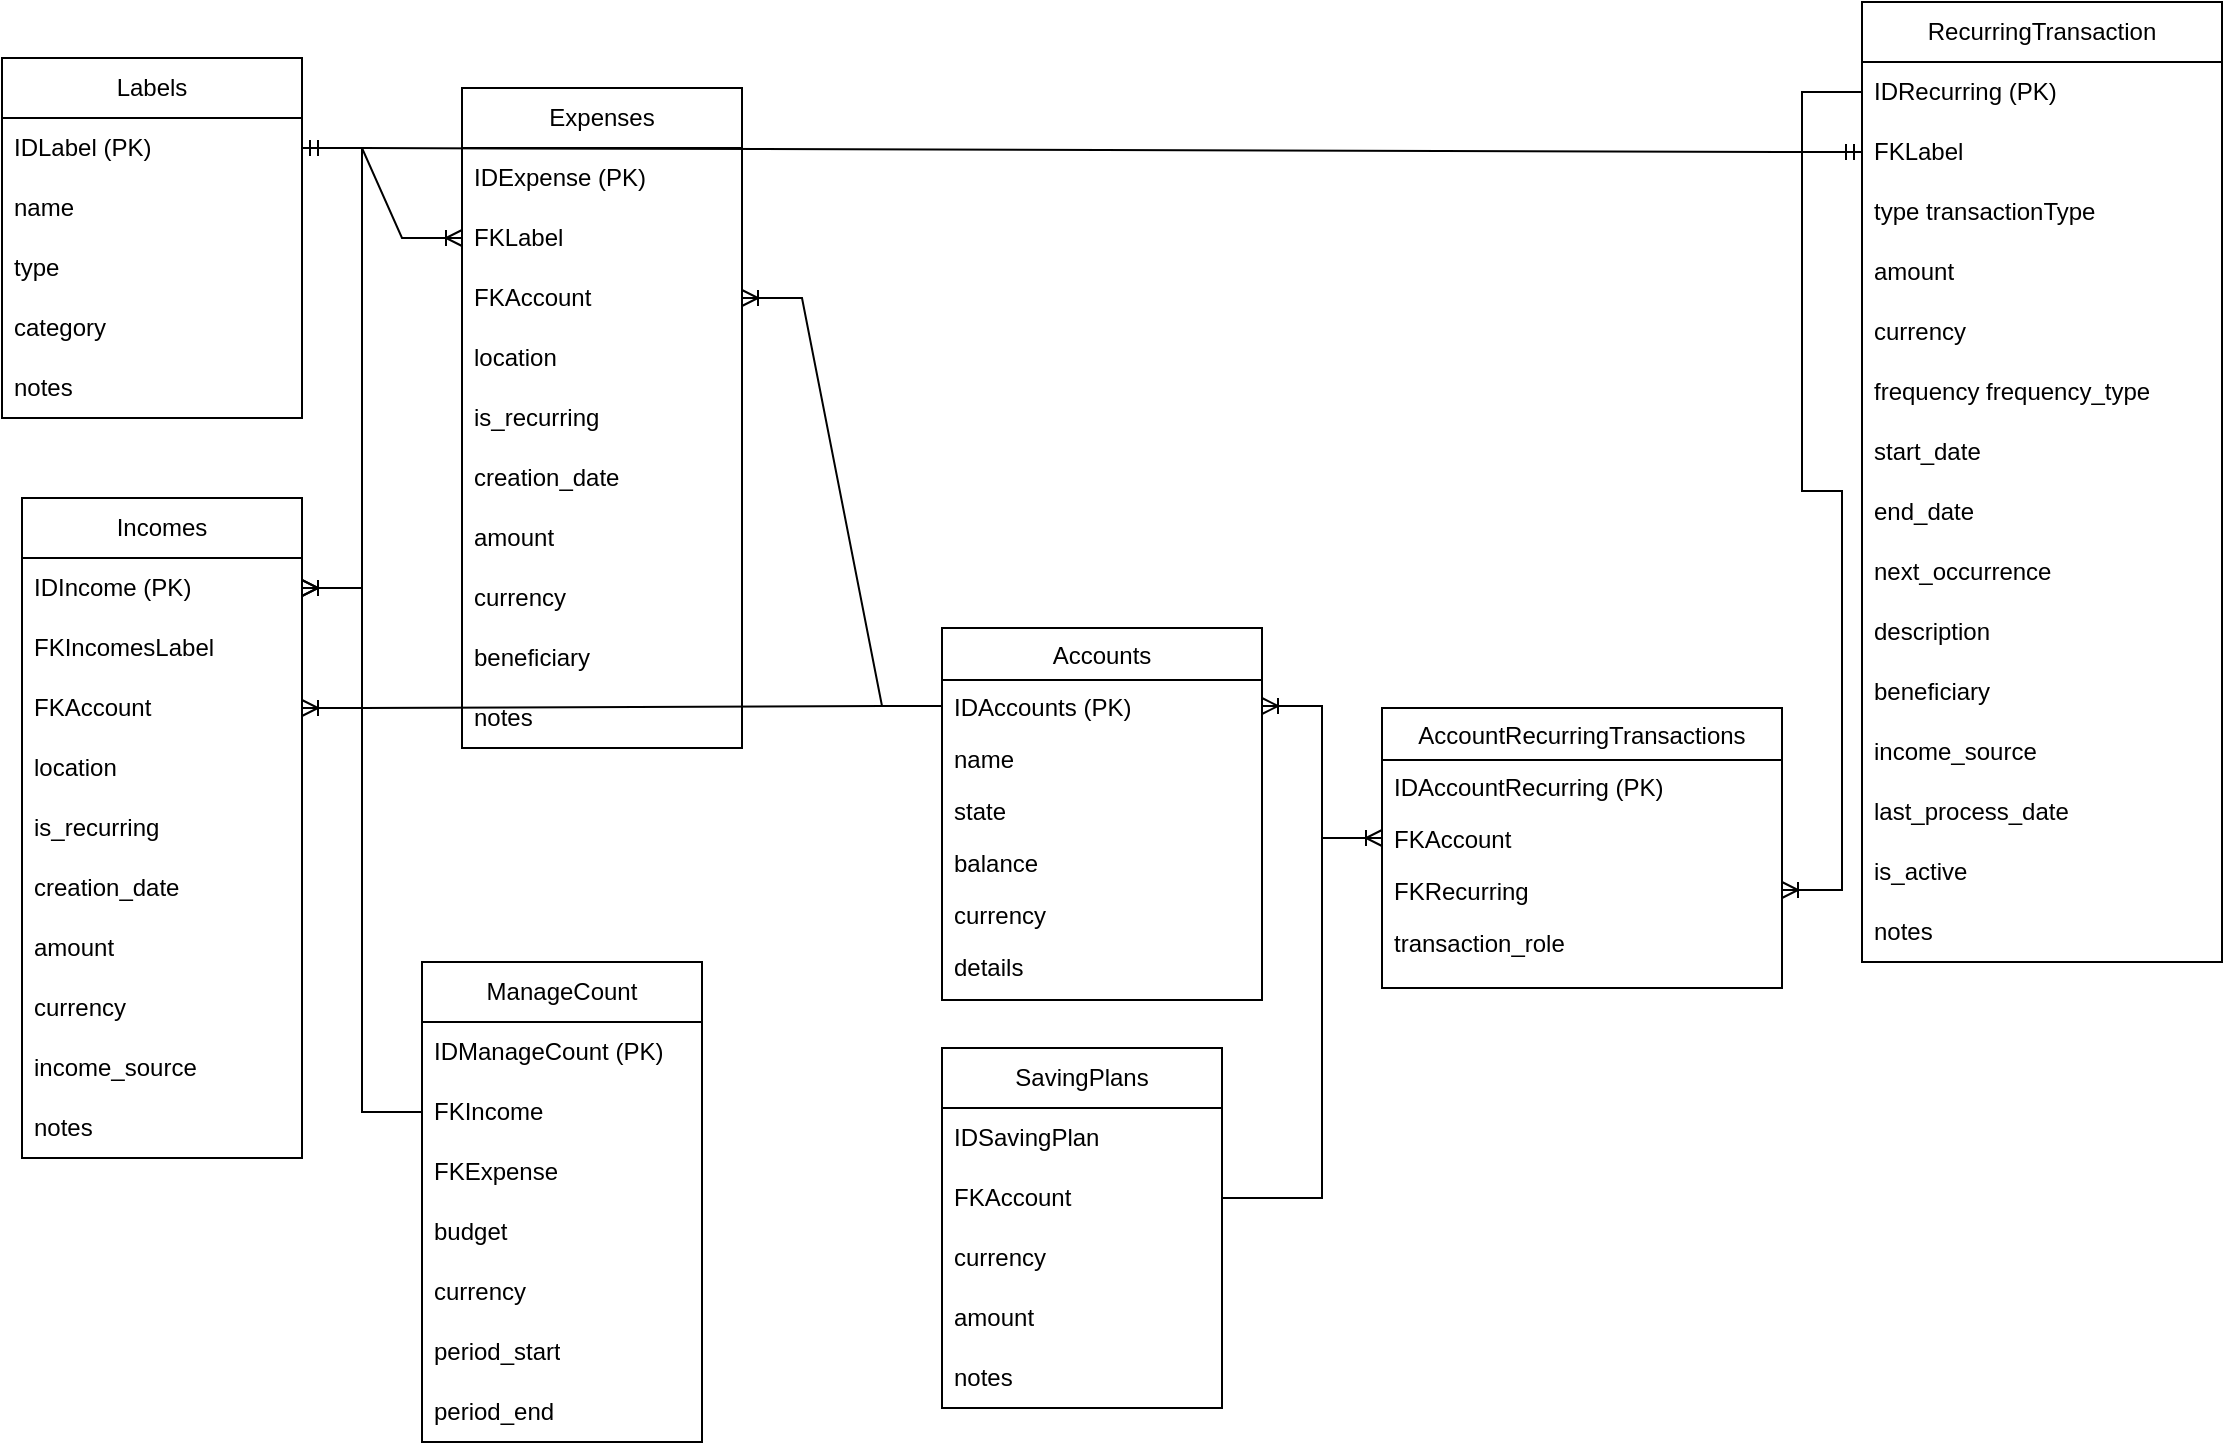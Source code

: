 <mxfile version="24.7.17">
  <diagram id="C5RBs43oDa-KdzZeNtuy" name="Page-1">
    <mxGraphModel dx="1325" dy="674" grid="1" gridSize="10" guides="1" tooltips="1" connect="1" arrows="1" fold="1" page="1" pageScale="1" pageWidth="827" pageHeight="1169" math="0" shadow="0">
      <root>
        <mxCell id="WIyWlLk6GJQsqaUBKTNV-0" />
        <mxCell id="WIyWlLk6GJQsqaUBKTNV-1" parent="WIyWlLk6GJQsqaUBKTNV-0" />
        <mxCell id="1YbCPaxNM7bPQYio5_s0-0" value="Accounts" style="swimlane;fontStyle=0;align=center;verticalAlign=top;childLayout=stackLayout;horizontal=1;startSize=26;horizontalStack=0;resizeParent=1;resizeLast=0;collapsible=1;marginBottom=0;rounded=0;shadow=0;strokeWidth=1;" parent="WIyWlLk6GJQsqaUBKTNV-1" vertex="1">
          <mxGeometry x="500" y="320" width="160" height="186" as="geometry">
            <mxRectangle x="550" y="140" width="160" height="26" as="alternateBounds" />
          </mxGeometry>
        </mxCell>
        <mxCell id="1YbCPaxNM7bPQYio5_s0-1" value="IDAccounts (PK)" style="text;align=left;verticalAlign=top;spacingLeft=4;spacingRight=4;overflow=hidden;rotatable=0;points=[[0,0.5],[1,0.5]];portConstraint=eastwest;" parent="1YbCPaxNM7bPQYio5_s0-0" vertex="1">
          <mxGeometry y="26" width="160" height="26" as="geometry" />
        </mxCell>
        <mxCell id="1YbCPaxNM7bPQYio5_s0-2" value="name &#xa;" style="text;align=left;verticalAlign=top;spacingLeft=4;spacingRight=4;overflow=hidden;rotatable=0;points=[[0,0.5],[1,0.5]];portConstraint=eastwest;rounded=0;shadow=0;html=0;" parent="1YbCPaxNM7bPQYio5_s0-0" vertex="1">
          <mxGeometry y="52" width="160" height="26" as="geometry" />
        </mxCell>
        <mxCell id="1YbCPaxNM7bPQYio5_s0-3" value="state&#xa;" style="text;align=left;verticalAlign=top;spacingLeft=4;spacingRight=4;overflow=hidden;rotatable=0;points=[[0,0.5],[1,0.5]];portConstraint=eastwest;rounded=0;shadow=0;html=0;" parent="1YbCPaxNM7bPQYio5_s0-0" vertex="1">
          <mxGeometry y="78" width="160" height="26" as="geometry" />
        </mxCell>
        <mxCell id="1YbCPaxNM7bPQYio5_s0-4" value="balance" style="text;align=left;verticalAlign=top;spacingLeft=4;spacingRight=4;overflow=hidden;rotatable=0;points=[[0,0.5],[1,0.5]];portConstraint=eastwest;rounded=0;shadow=0;html=0;" parent="1YbCPaxNM7bPQYio5_s0-0" vertex="1">
          <mxGeometry y="104" width="160" height="26" as="geometry" />
        </mxCell>
        <mxCell id="3QEHljotQlAHYrVk6Wl2-0" value="currency" style="text;align=left;verticalAlign=top;spacingLeft=4;spacingRight=4;overflow=hidden;rotatable=0;points=[[0,0.5],[1,0.5]];portConstraint=eastwest;rounded=0;shadow=0;html=0;" parent="1YbCPaxNM7bPQYio5_s0-0" vertex="1">
          <mxGeometry y="130" width="160" height="26" as="geometry" />
        </mxCell>
        <mxCell id="4RHwShiR7qq2Up3_-nGT-5" value="details" style="text;align=left;verticalAlign=top;spacingLeft=4;spacingRight=4;overflow=hidden;rotatable=0;points=[[0,0.5],[1,0.5]];portConstraint=eastwest;rounded=0;shadow=0;html=0;" parent="1YbCPaxNM7bPQYio5_s0-0" vertex="1">
          <mxGeometry y="156" width="160" height="30" as="geometry" />
        </mxCell>
        <mxCell id="1YbCPaxNM7bPQYio5_s0-28" value="Incomes" style="swimlane;fontStyle=0;childLayout=stackLayout;horizontal=1;startSize=30;horizontalStack=0;resizeParent=1;resizeParentMax=0;resizeLast=0;collapsible=1;marginBottom=0;whiteSpace=wrap;html=1;" parent="WIyWlLk6GJQsqaUBKTNV-1" vertex="1">
          <mxGeometry x="40" y="255" width="140" height="330" as="geometry" />
        </mxCell>
        <mxCell id="1YbCPaxNM7bPQYio5_s0-29" value="IDIncome (PK)" style="text;strokeColor=none;fillColor=none;align=left;verticalAlign=middle;spacingLeft=4;spacingRight=4;overflow=hidden;points=[[0,0.5],[1,0.5]];portConstraint=eastwest;rotatable=0;whiteSpace=wrap;html=1;" parent="1YbCPaxNM7bPQYio5_s0-28" vertex="1">
          <mxGeometry y="30" width="140" height="30" as="geometry" />
        </mxCell>
        <mxCell id="1YbCPaxNM7bPQYio5_s0-30" value="FKIncomesLabel" style="text;strokeColor=none;fillColor=none;align=left;verticalAlign=middle;spacingLeft=4;spacingRight=4;overflow=hidden;points=[[0,0.5],[1,0.5]];portConstraint=eastwest;rotatable=0;whiteSpace=wrap;html=1;" parent="1YbCPaxNM7bPQYio5_s0-28" vertex="1">
          <mxGeometry y="60" width="140" height="30" as="geometry" />
        </mxCell>
        <mxCell id="4RHwShiR7qq2Up3_-nGT-43" value="FKAccount" style="text;strokeColor=none;fillColor=none;align=left;verticalAlign=middle;spacingLeft=4;spacingRight=4;overflow=hidden;points=[[0,0.5],[1,0.5]];portConstraint=eastwest;rotatable=0;whiteSpace=wrap;html=1;" parent="1YbCPaxNM7bPQYio5_s0-28" vertex="1">
          <mxGeometry y="90" width="140" height="30" as="geometry" />
        </mxCell>
        <mxCell id="3QEHljotQlAHYrVk6Wl2-8" value="location" style="text;strokeColor=none;fillColor=none;align=left;verticalAlign=middle;spacingLeft=4;spacingRight=4;overflow=hidden;points=[[0,0.5],[1,0.5]];portConstraint=eastwest;rotatable=0;whiteSpace=wrap;html=1;" parent="1YbCPaxNM7bPQYio5_s0-28" vertex="1">
          <mxGeometry y="120" width="140" height="30" as="geometry" />
        </mxCell>
        <mxCell id="3QEHljotQlAHYrVk6Wl2-7" value="is_recurring" style="text;strokeColor=none;fillColor=none;align=left;verticalAlign=middle;spacingLeft=4;spacingRight=4;overflow=hidden;points=[[0,0.5],[1,0.5]];portConstraint=eastwest;rotatable=0;whiteSpace=wrap;html=1;" parent="1YbCPaxNM7bPQYio5_s0-28" vertex="1">
          <mxGeometry y="150" width="140" height="30" as="geometry" />
        </mxCell>
        <mxCell id="3QEHljotQlAHYrVk6Wl2-6" value="creation_date" style="text;strokeColor=none;fillColor=none;align=left;verticalAlign=middle;spacingLeft=4;spacingRight=4;overflow=hidden;points=[[0,0.5],[1,0.5]];portConstraint=eastwest;rotatable=0;whiteSpace=wrap;html=1;" parent="1YbCPaxNM7bPQYio5_s0-28" vertex="1">
          <mxGeometry y="180" width="140" height="30" as="geometry" />
        </mxCell>
        <mxCell id="3QEHljotQlAHYrVk6Wl2-5" value="amount" style="text;strokeColor=none;fillColor=none;align=left;verticalAlign=middle;spacingLeft=4;spacingRight=4;overflow=hidden;points=[[0,0.5],[1,0.5]];portConstraint=eastwest;rotatable=0;whiteSpace=wrap;html=1;" parent="1YbCPaxNM7bPQYio5_s0-28" vertex="1">
          <mxGeometry y="210" width="140" height="30" as="geometry" />
        </mxCell>
        <mxCell id="wKaTw_7jVbPAjshS05BE-5" value="currency" style="text;strokeColor=none;fillColor=none;align=left;verticalAlign=middle;spacingLeft=4;spacingRight=4;overflow=hidden;points=[[0,0.5],[1,0.5]];portConstraint=eastwest;rotatable=0;whiteSpace=wrap;html=1;" parent="1YbCPaxNM7bPQYio5_s0-28" vertex="1">
          <mxGeometry y="240" width="140" height="30" as="geometry" />
        </mxCell>
        <mxCell id="4RHwShiR7qq2Up3_-nGT-36" value="income_source" style="text;strokeColor=none;fillColor=none;align=left;verticalAlign=middle;spacingLeft=4;spacingRight=4;overflow=hidden;points=[[0,0.5],[1,0.5]];portConstraint=eastwest;rotatable=0;whiteSpace=wrap;html=1;" parent="1YbCPaxNM7bPQYio5_s0-28" vertex="1">
          <mxGeometry y="270" width="140" height="30" as="geometry" />
        </mxCell>
        <mxCell id="4RHwShiR7qq2Up3_-nGT-19" value="notes" style="text;strokeColor=none;fillColor=none;align=left;verticalAlign=middle;spacingLeft=4;spacingRight=4;overflow=hidden;points=[[0,0.5],[1,0.5]];portConstraint=eastwest;rotatable=0;whiteSpace=wrap;html=1;" parent="1YbCPaxNM7bPQYio5_s0-28" vertex="1">
          <mxGeometry y="300" width="140" height="30" as="geometry" />
        </mxCell>
        <mxCell id="1YbCPaxNM7bPQYio5_s0-36" value="SavingPlans" style="swimlane;fontStyle=0;childLayout=stackLayout;horizontal=1;startSize=30;horizontalStack=0;resizeParent=1;resizeParentMax=0;resizeLast=0;collapsible=1;marginBottom=0;whiteSpace=wrap;html=1;" parent="WIyWlLk6GJQsqaUBKTNV-1" vertex="1">
          <mxGeometry x="500" y="530" width="140" height="180" as="geometry" />
        </mxCell>
        <mxCell id="1YbCPaxNM7bPQYio5_s0-37" value="IDSavingPlan" style="text;strokeColor=none;fillColor=none;align=left;verticalAlign=middle;spacingLeft=4;spacingRight=4;overflow=hidden;points=[[0,0.5],[1,0.5]];portConstraint=eastwest;rotatable=0;whiteSpace=wrap;html=1;" parent="1YbCPaxNM7bPQYio5_s0-36" vertex="1">
          <mxGeometry y="30" width="140" height="30" as="geometry" />
        </mxCell>
        <mxCell id="1YbCPaxNM7bPQYio5_s0-38" value="FKAccount" style="text;strokeColor=none;fillColor=none;align=left;verticalAlign=middle;spacingLeft=4;spacingRight=4;overflow=hidden;points=[[0,0.5],[1,0.5]];portConstraint=eastwest;rotatable=0;whiteSpace=wrap;html=1;" parent="1YbCPaxNM7bPQYio5_s0-36" vertex="1">
          <mxGeometry y="60" width="140" height="30" as="geometry" />
        </mxCell>
        <mxCell id="wKaTw_7jVbPAjshS05BE-4" value="currency" style="text;strokeColor=none;fillColor=none;align=left;verticalAlign=middle;spacingLeft=4;spacingRight=4;overflow=hidden;points=[[0,0.5],[1,0.5]];portConstraint=eastwest;rotatable=0;whiteSpace=wrap;html=1;" parent="1YbCPaxNM7bPQYio5_s0-36" vertex="1">
          <mxGeometry y="90" width="140" height="30" as="geometry" />
        </mxCell>
        <mxCell id="1YbCPaxNM7bPQYio5_s0-39" value="amount" style="text;strokeColor=none;fillColor=none;align=left;verticalAlign=middle;spacingLeft=4;spacingRight=4;overflow=hidden;points=[[0,0.5],[1,0.5]];portConstraint=eastwest;rotatable=0;whiteSpace=wrap;html=1;" parent="1YbCPaxNM7bPQYio5_s0-36" vertex="1">
          <mxGeometry y="120" width="140" height="30" as="geometry" />
        </mxCell>
        <mxCell id="4RHwShiR7qq2Up3_-nGT-25" value="notes" style="text;strokeColor=none;fillColor=none;align=left;verticalAlign=middle;spacingLeft=4;spacingRight=4;overflow=hidden;points=[[0,0.5],[1,0.5]];portConstraint=eastwest;rotatable=0;whiteSpace=wrap;html=1;" parent="1YbCPaxNM7bPQYio5_s0-36" vertex="1">
          <mxGeometry y="150" width="140" height="30" as="geometry" />
        </mxCell>
        <mxCell id="1YbCPaxNM7bPQYio5_s0-41" value="ManageCount" style="swimlane;fontStyle=0;childLayout=stackLayout;horizontal=1;startSize=30;horizontalStack=0;resizeParent=1;resizeParentMax=0;resizeLast=0;collapsible=1;marginBottom=0;whiteSpace=wrap;html=1;" parent="WIyWlLk6GJQsqaUBKTNV-1" vertex="1">
          <mxGeometry x="240" y="487" width="140" height="240" as="geometry" />
        </mxCell>
        <mxCell id="4RHwShiR7qq2Up3_-nGT-37" value="IDManageCount (PK)" style="text;strokeColor=none;fillColor=none;align=left;verticalAlign=middle;spacingLeft=4;spacingRight=4;overflow=hidden;points=[[0,0.5],[1,0.5]];portConstraint=eastwest;rotatable=0;whiteSpace=wrap;html=1;" parent="1YbCPaxNM7bPQYio5_s0-41" vertex="1">
          <mxGeometry y="30" width="140" height="30" as="geometry" />
        </mxCell>
        <mxCell id="1YbCPaxNM7bPQYio5_s0-42" value="FKIncome" style="text;strokeColor=none;fillColor=none;align=left;verticalAlign=middle;spacingLeft=4;spacingRight=4;overflow=hidden;points=[[0,0.5],[1,0.5]];portConstraint=eastwest;rotatable=0;whiteSpace=wrap;html=1;" parent="1YbCPaxNM7bPQYio5_s0-41" vertex="1">
          <mxGeometry y="60" width="140" height="30" as="geometry" />
        </mxCell>
        <mxCell id="1YbCPaxNM7bPQYio5_s0-43" value="FKExpense" style="text;strokeColor=none;fillColor=none;align=left;verticalAlign=middle;spacingLeft=4;spacingRight=4;overflow=hidden;points=[[0,0.5],[1,0.5]];portConstraint=eastwest;rotatable=0;whiteSpace=wrap;html=1;" parent="1YbCPaxNM7bPQYio5_s0-41" vertex="1">
          <mxGeometry y="90" width="140" height="30" as="geometry" />
        </mxCell>
        <mxCell id="1YbCPaxNM7bPQYio5_s0-44" value="budget" style="text;strokeColor=none;fillColor=none;align=left;verticalAlign=middle;spacingLeft=4;spacingRight=4;overflow=hidden;points=[[0,0.5],[1,0.5]];portConstraint=eastwest;rotatable=0;whiteSpace=wrap;html=1;" parent="1YbCPaxNM7bPQYio5_s0-41" vertex="1">
          <mxGeometry y="120" width="140" height="30" as="geometry" />
        </mxCell>
        <mxCell id="wKaTw_7jVbPAjshS05BE-3" value="currency" style="text;strokeColor=none;fillColor=none;align=left;verticalAlign=middle;spacingLeft=4;spacingRight=4;overflow=hidden;points=[[0,0.5],[1,0.5]];portConstraint=eastwest;rotatable=0;whiteSpace=wrap;html=1;" parent="1YbCPaxNM7bPQYio5_s0-41" vertex="1">
          <mxGeometry y="150" width="140" height="30" as="geometry" />
        </mxCell>
        <mxCell id="3QEHljotQlAHYrVk6Wl2-3" value="period_start" style="text;strokeColor=none;fillColor=none;align=left;verticalAlign=middle;spacingLeft=4;spacingRight=4;overflow=hidden;points=[[0,0.5],[1,0.5]];portConstraint=eastwest;rotatable=0;whiteSpace=wrap;html=1;" parent="1YbCPaxNM7bPQYio5_s0-41" vertex="1">
          <mxGeometry y="180" width="140" height="30" as="geometry" />
        </mxCell>
        <mxCell id="3QEHljotQlAHYrVk6Wl2-4" value="period_end" style="text;strokeColor=none;fillColor=none;align=left;verticalAlign=middle;spacingLeft=4;spacingRight=4;overflow=hidden;points=[[0,0.5],[1,0.5]];portConstraint=eastwest;rotatable=0;whiteSpace=wrap;html=1;" parent="1YbCPaxNM7bPQYio5_s0-41" vertex="1">
          <mxGeometry y="210" width="140" height="30" as="geometry" />
        </mxCell>
        <mxCell id="4RHwShiR7qq2Up3_-nGT-9" value="Labels" style="swimlane;fontStyle=0;childLayout=stackLayout;horizontal=1;startSize=30;horizontalStack=0;resizeParent=1;resizeParentMax=0;resizeLast=0;collapsible=1;marginBottom=0;whiteSpace=wrap;html=1;" parent="WIyWlLk6GJQsqaUBKTNV-1" vertex="1">
          <mxGeometry x="30" y="35" width="150" height="180" as="geometry" />
        </mxCell>
        <mxCell id="4RHwShiR7qq2Up3_-nGT-10" value="IDLabel (PK)" style="text;strokeColor=none;fillColor=none;align=left;verticalAlign=middle;spacingLeft=4;spacingRight=4;overflow=hidden;points=[[0,0.5],[1,0.5]];portConstraint=eastwest;rotatable=0;whiteSpace=wrap;html=1;" parent="4RHwShiR7qq2Up3_-nGT-9" vertex="1">
          <mxGeometry y="30" width="150" height="30" as="geometry" />
        </mxCell>
        <mxCell id="4RHwShiR7qq2Up3_-nGT-11" value="name" style="text;strokeColor=none;fillColor=none;align=left;verticalAlign=middle;spacingLeft=4;spacingRight=4;overflow=hidden;points=[[0,0.5],[1,0.5]];portConstraint=eastwest;rotatable=0;whiteSpace=wrap;html=1;" parent="4RHwShiR7qq2Up3_-nGT-9" vertex="1">
          <mxGeometry y="60" width="150" height="30" as="geometry" />
        </mxCell>
        <mxCell id="wKaTw_7jVbPAjshS05BE-0" value="type" style="text;strokeColor=none;fillColor=none;align=left;verticalAlign=middle;spacingLeft=4;spacingRight=4;overflow=hidden;points=[[0,0.5],[1,0.5]];portConstraint=eastwest;rotatable=0;whiteSpace=wrap;html=1;" parent="4RHwShiR7qq2Up3_-nGT-9" vertex="1">
          <mxGeometry y="90" width="150" height="30" as="geometry" />
        </mxCell>
        <mxCell id="wKaTw_7jVbPAjshS05BE-1" value="category" style="text;strokeColor=none;fillColor=none;align=left;verticalAlign=middle;spacingLeft=4;spacingRight=4;overflow=hidden;points=[[0,0.5],[1,0.5]];portConstraint=eastwest;rotatable=0;whiteSpace=wrap;html=1;" parent="4RHwShiR7qq2Up3_-nGT-9" vertex="1">
          <mxGeometry y="120" width="150" height="30" as="geometry" />
        </mxCell>
        <mxCell id="4RHwShiR7qq2Up3_-nGT-12" value="notes" style="text;strokeColor=none;fillColor=none;align=left;verticalAlign=middle;spacingLeft=4;spacingRight=4;overflow=hidden;points=[[0,0.5],[1,0.5]];portConstraint=eastwest;rotatable=0;whiteSpace=wrap;html=1;" parent="4RHwShiR7qq2Up3_-nGT-9" vertex="1">
          <mxGeometry y="150" width="150" height="30" as="geometry" />
        </mxCell>
        <mxCell id="4RHwShiR7qq2Up3_-nGT-26" value="Expenses" style="swimlane;fontStyle=0;childLayout=stackLayout;horizontal=1;startSize=30;horizontalStack=0;resizeParent=1;resizeParentMax=0;resizeLast=0;collapsible=1;marginBottom=0;whiteSpace=wrap;html=1;" parent="WIyWlLk6GJQsqaUBKTNV-1" vertex="1">
          <mxGeometry x="260" y="50" width="140" height="330" as="geometry" />
        </mxCell>
        <mxCell id="4RHwShiR7qq2Up3_-nGT-27" value="IDExpense (PK)" style="text;strokeColor=none;fillColor=none;align=left;verticalAlign=middle;spacingLeft=4;spacingRight=4;overflow=hidden;points=[[0,0.5],[1,0.5]];portConstraint=eastwest;rotatable=0;whiteSpace=wrap;html=1;" parent="4RHwShiR7qq2Up3_-nGT-26" vertex="1">
          <mxGeometry y="30" width="140" height="30" as="geometry" />
        </mxCell>
        <mxCell id="4RHwShiR7qq2Up3_-nGT-28" value="FKLabel" style="text;strokeColor=none;fillColor=none;align=left;verticalAlign=middle;spacingLeft=4;spacingRight=4;overflow=hidden;points=[[0,0.5],[1,0.5]];portConstraint=eastwest;rotatable=0;whiteSpace=wrap;html=1;" parent="4RHwShiR7qq2Up3_-nGT-26" vertex="1">
          <mxGeometry y="60" width="140" height="30" as="geometry" />
        </mxCell>
        <mxCell id="4RHwShiR7qq2Up3_-nGT-44" value="FKAccount" style="text;strokeColor=none;fillColor=none;align=left;verticalAlign=middle;spacingLeft=4;spacingRight=4;overflow=hidden;points=[[0,0.5],[1,0.5]];portConstraint=eastwest;rotatable=0;whiteSpace=wrap;html=1;" parent="4RHwShiR7qq2Up3_-nGT-26" vertex="1">
          <mxGeometry y="90" width="140" height="30" as="geometry" />
        </mxCell>
        <mxCell id="4RHwShiR7qq2Up3_-nGT-33" value="location" style="text;strokeColor=none;fillColor=none;align=left;verticalAlign=middle;spacingLeft=4;spacingRight=4;overflow=hidden;points=[[0,0.5],[1,0.5]];portConstraint=eastwest;rotatable=0;whiteSpace=wrap;html=1;" parent="4RHwShiR7qq2Up3_-nGT-26" vertex="1">
          <mxGeometry y="120" width="140" height="30" as="geometry" />
        </mxCell>
        <mxCell id="4RHwShiR7qq2Up3_-nGT-31" value="is_recurring" style="text;strokeColor=none;fillColor=none;align=left;verticalAlign=middle;spacingLeft=4;spacingRight=4;overflow=hidden;points=[[0,0.5],[1,0.5]];portConstraint=eastwest;rotatable=0;whiteSpace=wrap;html=1;" parent="4RHwShiR7qq2Up3_-nGT-26" vertex="1">
          <mxGeometry y="150" width="140" height="30" as="geometry" />
        </mxCell>
        <mxCell id="4RHwShiR7qq2Up3_-nGT-30" value="creation_date" style="text;strokeColor=none;fillColor=none;align=left;verticalAlign=middle;spacingLeft=4;spacingRight=4;overflow=hidden;points=[[0,0.5],[1,0.5]];portConstraint=eastwest;rotatable=0;whiteSpace=wrap;html=1;" parent="4RHwShiR7qq2Up3_-nGT-26" vertex="1">
          <mxGeometry y="180" width="140" height="30" as="geometry" />
        </mxCell>
        <mxCell id="4RHwShiR7qq2Up3_-nGT-29" value="amount" style="text;strokeColor=none;fillColor=none;align=left;verticalAlign=middle;spacingLeft=4;spacingRight=4;overflow=hidden;points=[[0,0.5],[1,0.5]];portConstraint=eastwest;rotatable=0;whiteSpace=wrap;html=1;" parent="4RHwShiR7qq2Up3_-nGT-26" vertex="1">
          <mxGeometry y="210" width="140" height="30" as="geometry" />
        </mxCell>
        <mxCell id="wKaTw_7jVbPAjshS05BE-6" value="currency" style="text;strokeColor=none;fillColor=none;align=left;verticalAlign=middle;spacingLeft=4;spacingRight=4;overflow=hidden;points=[[0,0.5],[1,0.5]];portConstraint=eastwest;rotatable=0;whiteSpace=wrap;html=1;" parent="4RHwShiR7qq2Up3_-nGT-26" vertex="1">
          <mxGeometry y="240" width="140" height="30" as="geometry" />
        </mxCell>
        <mxCell id="4RHwShiR7qq2Up3_-nGT-34" value="beneficiary" style="text;strokeColor=none;fillColor=none;align=left;verticalAlign=middle;spacingLeft=4;spacingRight=4;overflow=hidden;points=[[0,0.5],[1,0.5]];portConstraint=eastwest;rotatable=0;whiteSpace=wrap;html=1;" parent="4RHwShiR7qq2Up3_-nGT-26" vertex="1">
          <mxGeometry y="270" width="140" height="30" as="geometry" />
        </mxCell>
        <mxCell id="4RHwShiR7qq2Up3_-nGT-32" value="notes" style="text;strokeColor=none;fillColor=none;align=left;verticalAlign=middle;spacingLeft=4;spacingRight=4;overflow=hidden;points=[[0,0.5],[1,0.5]];portConstraint=eastwest;rotatable=0;whiteSpace=wrap;html=1;" parent="4RHwShiR7qq2Up3_-nGT-26" vertex="1">
          <mxGeometry y="300" width="140" height="30" as="geometry" />
        </mxCell>
        <mxCell id="3QEHljotQlAHYrVk6Wl2-1" value="" style="edgeStyle=entityRelationEdgeStyle;fontSize=12;html=1;endArrow=ERoneToMany;rounded=0;" parent="WIyWlLk6GJQsqaUBKTNV-1" source="4RHwShiR7qq2Up3_-nGT-10" target="1YbCPaxNM7bPQYio5_s0-29" edge="1">
          <mxGeometry width="100" height="100" relative="1" as="geometry">
            <mxPoint x="310" y="160" as="sourcePoint" />
            <mxPoint x="410" y="60" as="targetPoint" />
            <Array as="points">
              <mxPoint x="70" y="210" />
              <mxPoint x="190" y="180" />
            </Array>
          </mxGeometry>
        </mxCell>
        <mxCell id="3QEHljotQlAHYrVk6Wl2-2" value="" style="edgeStyle=entityRelationEdgeStyle;fontSize=12;html=1;endArrow=ERoneToMany;rounded=0;" parent="WIyWlLk6GJQsqaUBKTNV-1" source="4RHwShiR7qq2Up3_-nGT-10" target="4RHwShiR7qq2Up3_-nGT-28" edge="1">
          <mxGeometry width="100" height="100" relative="1" as="geometry">
            <mxPoint x="190" y="75" as="sourcePoint" />
            <mxPoint x="190" y="305" as="targetPoint" />
            <Array as="points">
              <mxPoint x="80" y="220" />
              <mxPoint x="200" y="190" />
            </Array>
          </mxGeometry>
        </mxCell>
        <mxCell id="3QEHljotQlAHYrVk6Wl2-9" value="" style="edgeStyle=entityRelationEdgeStyle;fontSize=12;html=1;endArrow=ERoneToMany;rounded=0;" parent="WIyWlLk6GJQsqaUBKTNV-1" source="1YbCPaxNM7bPQYio5_s0-42" target="1YbCPaxNM7bPQYio5_s0-29" edge="1">
          <mxGeometry width="100" height="100" relative="1" as="geometry">
            <mxPoint x="190" y="75" as="sourcePoint" />
            <mxPoint x="220" y="370" as="targetPoint" />
            <Array as="points">
              <mxPoint x="80" y="220" />
              <mxPoint x="200" y="190" />
            </Array>
          </mxGeometry>
        </mxCell>
        <mxCell id="3QEHljotQlAHYrVk6Wl2-10" value="" style="edgeStyle=entityRelationEdgeStyle;fontSize=12;html=1;endArrow=ERoneToMany;rounded=0;" parent="WIyWlLk6GJQsqaUBKTNV-1" source="1YbCPaxNM7bPQYio5_s0-1" target="4RHwShiR7qq2Up3_-nGT-44" edge="1">
          <mxGeometry width="100" height="100" relative="1" as="geometry">
            <mxPoint x="440" y="350" as="sourcePoint" />
            <mxPoint x="490" y="470" as="targetPoint" />
            <Array as="points">
              <mxPoint x="340" y="505" />
              <mxPoint x="460" y="475" />
            </Array>
          </mxGeometry>
        </mxCell>
        <mxCell id="3QEHljotQlAHYrVk6Wl2-11" value="" style="edgeStyle=entityRelationEdgeStyle;fontSize=12;html=1;endArrow=ERoneToMany;rounded=0;" parent="WIyWlLk6GJQsqaUBKTNV-1" source="1YbCPaxNM7bPQYio5_s0-1" target="4RHwShiR7qq2Up3_-nGT-43" edge="1">
          <mxGeometry width="100" height="100" relative="1" as="geometry">
            <mxPoint x="460" y="414" as="sourcePoint" />
            <mxPoint x="400" y="400" as="targetPoint" />
            <Array as="points">
              <mxPoint x="340" y="780" />
              <mxPoint x="460" y="750" />
            </Array>
          </mxGeometry>
        </mxCell>
        <mxCell id="3QEHljotQlAHYrVk6Wl2-12" value="" style="edgeStyle=entityRelationEdgeStyle;fontSize=12;html=1;endArrow=ERoneToMany;rounded=0;" parent="WIyWlLk6GJQsqaUBKTNV-1" source="1YbCPaxNM7bPQYio5_s0-38" target="1YbCPaxNM7bPQYio5_s0-1" edge="1">
          <mxGeometry width="100" height="100" relative="1" as="geometry">
            <mxPoint x="610" y="755" as="sourcePoint" />
            <mxPoint x="70" y="530" as="targetPoint" />
            <Array as="points">
              <mxPoint x="230" y="955" />
              <mxPoint x="276" y="760" />
              <mxPoint x="350" y="925" />
              <mxPoint x="266" y="490" />
            </Array>
          </mxGeometry>
        </mxCell>
        <mxCell id="XbJ45YriSXQ-oVxpC0Ax-0" value="RecurringTransaction" style="swimlane;fontStyle=0;childLayout=stackLayout;horizontal=1;startSize=30;horizontalStack=0;resizeParent=1;resizeParentMax=0;resizeLast=0;collapsible=1;marginBottom=0;whiteSpace=wrap;html=1;" parent="WIyWlLk6GJQsqaUBKTNV-1" vertex="1">
          <mxGeometry x="960" y="7" width="180" height="480" as="geometry" />
        </mxCell>
        <mxCell id="XbJ45YriSXQ-oVxpC0Ax-1" value="IDRecurring (PK)" style="text;strokeColor=none;fillColor=none;align=left;verticalAlign=middle;spacingLeft=4;spacingRight=4;overflow=hidden;points=[[0,0.5],[1,0.5]];portConstraint=eastwest;rotatable=0;whiteSpace=wrap;html=1;" parent="XbJ45YriSXQ-oVxpC0Ax-0" vertex="1">
          <mxGeometry y="30" width="180" height="30" as="geometry" />
        </mxCell>
        <mxCell id="XbJ45YriSXQ-oVxpC0Ax-3" value="FKLabel" style="text;strokeColor=none;fillColor=none;align=left;verticalAlign=middle;spacingLeft=4;spacingRight=4;overflow=hidden;points=[[0,0.5],[1,0.5]];portConstraint=eastwest;rotatable=0;whiteSpace=wrap;html=1;" parent="XbJ45YriSXQ-oVxpC0Ax-0" vertex="1">
          <mxGeometry y="60" width="180" height="30" as="geometry" />
        </mxCell>
        <mxCell id="XbJ45YriSXQ-oVxpC0Ax-5" value="type transactionType" style="text;strokeColor=none;fillColor=none;align=left;verticalAlign=middle;spacingLeft=4;spacingRight=4;overflow=hidden;points=[[0,0.5],[1,0.5]];portConstraint=eastwest;rotatable=0;whiteSpace=wrap;html=1;" parent="XbJ45YriSXQ-oVxpC0Ax-0" vertex="1">
          <mxGeometry y="90" width="180" height="30" as="geometry" />
        </mxCell>
        <mxCell id="XbJ45YriSXQ-oVxpC0Ax-6" value="amount" style="text;strokeColor=none;fillColor=none;align=left;verticalAlign=middle;spacingLeft=4;spacingRight=4;overflow=hidden;points=[[0,0.5],[1,0.5]];portConstraint=eastwest;rotatable=0;whiteSpace=wrap;html=1;" parent="XbJ45YriSXQ-oVxpC0Ax-0" vertex="1">
          <mxGeometry y="120" width="180" height="30" as="geometry" />
        </mxCell>
        <mxCell id="XbJ45YriSXQ-oVxpC0Ax-7" value="currency" style="text;strokeColor=none;fillColor=none;align=left;verticalAlign=middle;spacingLeft=4;spacingRight=4;overflow=hidden;points=[[0,0.5],[1,0.5]];portConstraint=eastwest;rotatable=0;whiteSpace=wrap;html=1;" parent="XbJ45YriSXQ-oVxpC0Ax-0" vertex="1">
          <mxGeometry y="150" width="180" height="30" as="geometry" />
        </mxCell>
        <mxCell id="XbJ45YriSXQ-oVxpC0Ax-8" value="frequency frequency_type" style="text;strokeColor=none;fillColor=none;align=left;verticalAlign=middle;spacingLeft=4;spacingRight=4;overflow=hidden;points=[[0,0.5],[1,0.5]];portConstraint=eastwest;rotatable=0;whiteSpace=wrap;html=1;" parent="XbJ45YriSXQ-oVxpC0Ax-0" vertex="1">
          <mxGeometry y="180" width="180" height="30" as="geometry" />
        </mxCell>
        <mxCell id="XbJ45YriSXQ-oVxpC0Ax-9" value="start_date" style="text;strokeColor=none;fillColor=none;align=left;verticalAlign=middle;spacingLeft=4;spacingRight=4;overflow=hidden;points=[[0,0.5],[1,0.5]];portConstraint=eastwest;rotatable=0;whiteSpace=wrap;html=1;" parent="XbJ45YriSXQ-oVxpC0Ax-0" vertex="1">
          <mxGeometry y="210" width="180" height="30" as="geometry" />
        </mxCell>
        <mxCell id="XbJ45YriSXQ-oVxpC0Ax-10" value="end_date" style="text;strokeColor=none;fillColor=none;align=left;verticalAlign=middle;spacingLeft=4;spacingRight=4;overflow=hidden;points=[[0,0.5],[1,0.5]];portConstraint=eastwest;rotatable=0;whiteSpace=wrap;html=1;" parent="XbJ45YriSXQ-oVxpC0Ax-0" vertex="1">
          <mxGeometry y="240" width="180" height="30" as="geometry" />
        </mxCell>
        <mxCell id="XbJ45YriSXQ-oVxpC0Ax-11" value="next_occurrence" style="text;strokeColor=none;fillColor=none;align=left;verticalAlign=middle;spacingLeft=4;spacingRight=4;overflow=hidden;points=[[0,0.5],[1,0.5]];portConstraint=eastwest;rotatable=0;whiteSpace=wrap;html=1;" parent="XbJ45YriSXQ-oVxpC0Ax-0" vertex="1">
          <mxGeometry y="270" width="180" height="30" as="geometry" />
        </mxCell>
        <mxCell id="XbJ45YriSXQ-oVxpC0Ax-12" value="description" style="text;strokeColor=none;fillColor=none;align=left;verticalAlign=middle;spacingLeft=4;spacingRight=4;overflow=hidden;points=[[0,0.5],[1,0.5]];portConstraint=eastwest;rotatable=0;whiteSpace=wrap;html=1;" parent="XbJ45YriSXQ-oVxpC0Ax-0" vertex="1">
          <mxGeometry y="300" width="180" height="30" as="geometry" />
        </mxCell>
        <mxCell id="XbJ45YriSXQ-oVxpC0Ax-13" value="beneficiary" style="text;strokeColor=none;fillColor=none;align=left;verticalAlign=middle;spacingLeft=4;spacingRight=4;overflow=hidden;points=[[0,0.5],[1,0.5]];portConstraint=eastwest;rotatable=0;whiteSpace=wrap;html=1;" parent="XbJ45YriSXQ-oVxpC0Ax-0" vertex="1">
          <mxGeometry y="330" width="180" height="30" as="geometry" />
        </mxCell>
        <mxCell id="XbJ45YriSXQ-oVxpC0Ax-14" value="income_source" style="text;strokeColor=none;fillColor=none;align=left;verticalAlign=middle;spacingLeft=4;spacingRight=4;overflow=hidden;points=[[0,0.5],[1,0.5]];portConstraint=eastwest;rotatable=0;whiteSpace=wrap;html=1;" parent="XbJ45YriSXQ-oVxpC0Ax-0" vertex="1">
          <mxGeometry y="360" width="180" height="30" as="geometry" />
        </mxCell>
        <mxCell id="XbJ45YriSXQ-oVxpC0Ax-15" value="last_process_date" style="text;strokeColor=none;fillColor=none;align=left;verticalAlign=middle;spacingLeft=4;spacingRight=4;overflow=hidden;points=[[0,0.5],[1,0.5]];portConstraint=eastwest;rotatable=0;whiteSpace=wrap;html=1;" parent="XbJ45YriSXQ-oVxpC0Ax-0" vertex="1">
          <mxGeometry y="390" width="180" height="30" as="geometry" />
        </mxCell>
        <mxCell id="XbJ45YriSXQ-oVxpC0Ax-16" value="is_active" style="text;strokeColor=none;fillColor=none;align=left;verticalAlign=middle;spacingLeft=4;spacingRight=4;overflow=hidden;points=[[0,0.5],[1,0.5]];portConstraint=eastwest;rotatable=0;whiteSpace=wrap;html=1;" parent="XbJ45YriSXQ-oVxpC0Ax-0" vertex="1">
          <mxGeometry y="420" width="180" height="30" as="geometry" />
        </mxCell>
        <mxCell id="XbJ45YriSXQ-oVxpC0Ax-17" value="notes" style="text;strokeColor=none;fillColor=none;align=left;verticalAlign=middle;spacingLeft=4;spacingRight=4;overflow=hidden;points=[[0,0.5],[1,0.5]];portConstraint=eastwest;rotatable=0;whiteSpace=wrap;html=1;" parent="XbJ45YriSXQ-oVxpC0Ax-0" vertex="1">
          <mxGeometry y="450" width="180" height="30" as="geometry" />
        </mxCell>
        <mxCell id="XbJ45YriSXQ-oVxpC0Ax-18" value="AccountRecurringTransactions" style="swimlane;fontStyle=0;align=center;verticalAlign=top;childLayout=stackLayout;horizontal=1;startSize=26;horizontalStack=0;resizeParent=1;resizeLast=0;collapsible=1;marginBottom=0;rounded=0;shadow=0;strokeWidth=1;" parent="WIyWlLk6GJQsqaUBKTNV-1" vertex="1">
          <mxGeometry x="720" y="360" width="200" height="140" as="geometry">
            <mxRectangle x="550" y="140" width="160" height="26" as="alternateBounds" />
          </mxGeometry>
        </mxCell>
        <mxCell id="XbJ45YriSXQ-oVxpC0Ax-19" value="IDAccountRecurring (PK)" style="text;align=left;verticalAlign=top;spacingLeft=4;spacingRight=4;overflow=hidden;rotatable=0;points=[[0,0.5],[1,0.5]];portConstraint=eastwest;" parent="XbJ45YriSXQ-oVxpC0Ax-18" vertex="1">
          <mxGeometry y="26" width="200" height="26" as="geometry" />
        </mxCell>
        <mxCell id="XbJ45YriSXQ-oVxpC0Ax-20" value="FKAccount&#xa;" style="text;align=left;verticalAlign=top;spacingLeft=4;spacingRight=4;overflow=hidden;rotatable=0;points=[[0,0.5],[1,0.5]];portConstraint=eastwest;rounded=0;shadow=0;html=0;" parent="XbJ45YriSXQ-oVxpC0Ax-18" vertex="1">
          <mxGeometry y="52" width="200" height="26" as="geometry" />
        </mxCell>
        <mxCell id="XbJ45YriSXQ-oVxpC0Ax-21" value="FKRecurring&#xa;" style="text;align=left;verticalAlign=top;spacingLeft=4;spacingRight=4;overflow=hidden;rotatable=0;points=[[0,0.5],[1,0.5]];portConstraint=eastwest;rounded=0;shadow=0;html=0;" parent="XbJ45YriSXQ-oVxpC0Ax-18" vertex="1">
          <mxGeometry y="78" width="200" height="26" as="geometry" />
        </mxCell>
        <mxCell id="XbJ45YriSXQ-oVxpC0Ax-22" value="transaction_role" style="text;align=left;verticalAlign=top;spacingLeft=4;spacingRight=4;overflow=hidden;rotatable=0;points=[[0,0.5],[1,0.5]];portConstraint=eastwest;rounded=0;shadow=0;html=0;" parent="XbJ45YriSXQ-oVxpC0Ax-18" vertex="1">
          <mxGeometry y="104" width="200" height="26" as="geometry" />
        </mxCell>
        <mxCell id="XbJ45YriSXQ-oVxpC0Ax-25" value="" style="edgeStyle=entityRelationEdgeStyle;fontSize=12;html=1;endArrow=ERoneToMany;rounded=0;" parent="WIyWlLk6GJQsqaUBKTNV-1" source="1YbCPaxNM7bPQYio5_s0-1" target="XbJ45YriSXQ-oVxpC0Ax-20" edge="1">
          <mxGeometry width="100" height="100" relative="1" as="geometry">
            <mxPoint x="640" y="550" as="sourcePoint" />
            <mxPoint x="510" y="360" as="targetPoint" />
          </mxGeometry>
        </mxCell>
        <mxCell id="XbJ45YriSXQ-oVxpC0Ax-26" value="" style="edgeStyle=entityRelationEdgeStyle;fontSize=12;html=1;endArrow=ERoneToMany;rounded=0;" parent="WIyWlLk6GJQsqaUBKTNV-1" source="XbJ45YriSXQ-oVxpC0Ax-1" target="XbJ45YriSXQ-oVxpC0Ax-21" edge="1">
          <mxGeometry width="100" height="100" relative="1" as="geometry">
            <mxPoint x="690" y="100" as="sourcePoint" />
            <mxPoint x="750" y="375" as="targetPoint" />
          </mxGeometry>
        </mxCell>
        <mxCell id="XbJ45YriSXQ-oVxpC0Ax-27" value="" style="edgeStyle=entityRelationEdgeStyle;fontSize=12;html=1;endArrow=ERmandOne;startArrow=ERmandOne;rounded=0;" parent="WIyWlLk6GJQsqaUBKTNV-1" source="4RHwShiR7qq2Up3_-nGT-10" target="XbJ45YriSXQ-oVxpC0Ax-3" edge="1">
          <mxGeometry width="100" height="100" relative="1" as="geometry">
            <mxPoint x="610" y="420" as="sourcePoint" />
            <mxPoint x="710" y="320" as="targetPoint" />
          </mxGeometry>
        </mxCell>
      </root>
    </mxGraphModel>
  </diagram>
</mxfile>
